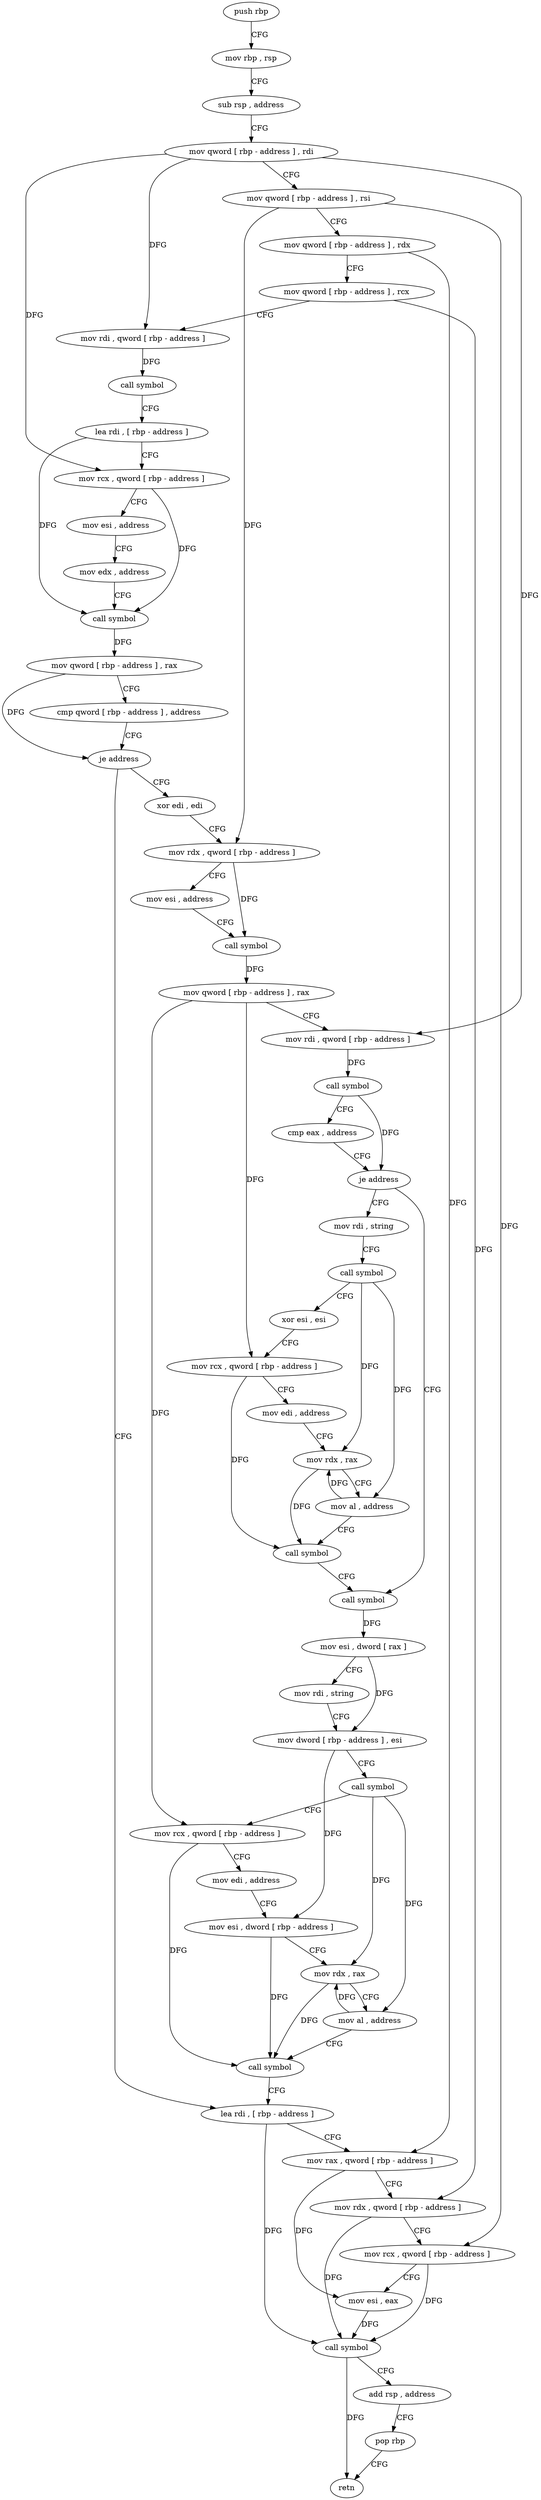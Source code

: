 digraph "func" {
"4217264" [label = "push rbp" ]
"4217265" [label = "mov rbp , rsp" ]
"4217268" [label = "sub rsp , address" ]
"4217272" [label = "mov qword [ rbp - address ] , rdi" ]
"4217276" [label = "mov qword [ rbp - address ] , rsi" ]
"4217280" [label = "mov qword [ rbp - address ] , rdx" ]
"4217284" [label = "mov qword [ rbp - address ] , rcx" ]
"4217288" [label = "mov rdi , qword [ rbp - address ]" ]
"4217292" [label = "call symbol" ]
"4217297" [label = "lea rdi , [ rbp - address ]" ]
"4217301" [label = "mov rcx , qword [ rbp - address ]" ]
"4217305" [label = "mov esi , address" ]
"4217310" [label = "mov edx , address" ]
"4217315" [label = "call symbol" ]
"4217320" [label = "mov qword [ rbp - address ] , rax" ]
"4217324" [label = "cmp qword [ rbp - address ] , address" ]
"4217329" [label = "je address" ]
"4217456" [label = "lea rdi , [ rbp - address ]" ]
"4217335" [label = "xor edi , edi" ]
"4217460" [label = "mov rax , qword [ rbp - address ]" ]
"4217464" [label = "mov rdx , qword [ rbp - address ]" ]
"4217468" [label = "mov rcx , qword [ rbp - address ]" ]
"4217472" [label = "mov esi , eax" ]
"4217474" [label = "call symbol" ]
"4217479" [label = "add rsp , address" ]
"4217483" [label = "pop rbp" ]
"4217484" [label = "retn" ]
"4217337" [label = "mov rdx , qword [ rbp - address ]" ]
"4217341" [label = "mov esi , address" ]
"4217346" [label = "call symbol" ]
"4217351" [label = "mov qword [ rbp - address ] , rax" ]
"4217355" [label = "mov rdi , qword [ rbp - address ]" ]
"4217359" [label = "call symbol" ]
"4217364" [label = "cmp eax , address" ]
"4217367" [label = "je address" ]
"4217409" [label = "call symbol" ]
"4217373" [label = "mov rdi , string" ]
"4217414" [label = "mov esi , dword [ rax ]" ]
"4217416" [label = "mov rdi , string" ]
"4217426" [label = "mov dword [ rbp - address ] , esi" ]
"4217429" [label = "call symbol" ]
"4217434" [label = "mov rcx , qword [ rbp - address ]" ]
"4217438" [label = "mov edi , address" ]
"4217443" [label = "mov esi , dword [ rbp - address ]" ]
"4217446" [label = "mov rdx , rax" ]
"4217449" [label = "mov al , address" ]
"4217451" [label = "call symbol" ]
"4217383" [label = "call symbol" ]
"4217388" [label = "xor esi , esi" ]
"4217390" [label = "mov rcx , qword [ rbp - address ]" ]
"4217394" [label = "mov edi , address" ]
"4217399" [label = "mov rdx , rax" ]
"4217402" [label = "mov al , address" ]
"4217404" [label = "call symbol" ]
"4217264" -> "4217265" [ label = "CFG" ]
"4217265" -> "4217268" [ label = "CFG" ]
"4217268" -> "4217272" [ label = "CFG" ]
"4217272" -> "4217276" [ label = "CFG" ]
"4217272" -> "4217288" [ label = "DFG" ]
"4217272" -> "4217301" [ label = "DFG" ]
"4217272" -> "4217355" [ label = "DFG" ]
"4217276" -> "4217280" [ label = "CFG" ]
"4217276" -> "4217468" [ label = "DFG" ]
"4217276" -> "4217337" [ label = "DFG" ]
"4217280" -> "4217284" [ label = "CFG" ]
"4217280" -> "4217460" [ label = "DFG" ]
"4217284" -> "4217288" [ label = "CFG" ]
"4217284" -> "4217464" [ label = "DFG" ]
"4217288" -> "4217292" [ label = "DFG" ]
"4217292" -> "4217297" [ label = "CFG" ]
"4217297" -> "4217301" [ label = "CFG" ]
"4217297" -> "4217315" [ label = "DFG" ]
"4217301" -> "4217305" [ label = "CFG" ]
"4217301" -> "4217315" [ label = "DFG" ]
"4217305" -> "4217310" [ label = "CFG" ]
"4217310" -> "4217315" [ label = "CFG" ]
"4217315" -> "4217320" [ label = "DFG" ]
"4217320" -> "4217324" [ label = "CFG" ]
"4217320" -> "4217329" [ label = "DFG" ]
"4217324" -> "4217329" [ label = "CFG" ]
"4217329" -> "4217456" [ label = "CFG" ]
"4217329" -> "4217335" [ label = "CFG" ]
"4217456" -> "4217460" [ label = "CFG" ]
"4217456" -> "4217474" [ label = "DFG" ]
"4217335" -> "4217337" [ label = "CFG" ]
"4217460" -> "4217464" [ label = "CFG" ]
"4217460" -> "4217472" [ label = "DFG" ]
"4217464" -> "4217468" [ label = "CFG" ]
"4217464" -> "4217474" [ label = "DFG" ]
"4217468" -> "4217472" [ label = "CFG" ]
"4217468" -> "4217474" [ label = "DFG" ]
"4217472" -> "4217474" [ label = "DFG" ]
"4217474" -> "4217479" [ label = "CFG" ]
"4217474" -> "4217484" [ label = "DFG" ]
"4217479" -> "4217483" [ label = "CFG" ]
"4217483" -> "4217484" [ label = "CFG" ]
"4217337" -> "4217341" [ label = "CFG" ]
"4217337" -> "4217346" [ label = "DFG" ]
"4217341" -> "4217346" [ label = "CFG" ]
"4217346" -> "4217351" [ label = "DFG" ]
"4217351" -> "4217355" [ label = "CFG" ]
"4217351" -> "4217434" [ label = "DFG" ]
"4217351" -> "4217390" [ label = "DFG" ]
"4217355" -> "4217359" [ label = "DFG" ]
"4217359" -> "4217364" [ label = "CFG" ]
"4217359" -> "4217367" [ label = "DFG" ]
"4217364" -> "4217367" [ label = "CFG" ]
"4217367" -> "4217409" [ label = "CFG" ]
"4217367" -> "4217373" [ label = "CFG" ]
"4217409" -> "4217414" [ label = "DFG" ]
"4217373" -> "4217383" [ label = "CFG" ]
"4217414" -> "4217416" [ label = "CFG" ]
"4217414" -> "4217426" [ label = "DFG" ]
"4217416" -> "4217426" [ label = "CFG" ]
"4217426" -> "4217429" [ label = "CFG" ]
"4217426" -> "4217443" [ label = "DFG" ]
"4217429" -> "4217434" [ label = "CFG" ]
"4217429" -> "4217446" [ label = "DFG" ]
"4217429" -> "4217449" [ label = "DFG" ]
"4217434" -> "4217438" [ label = "CFG" ]
"4217434" -> "4217451" [ label = "DFG" ]
"4217438" -> "4217443" [ label = "CFG" ]
"4217443" -> "4217446" [ label = "CFG" ]
"4217443" -> "4217451" [ label = "DFG" ]
"4217446" -> "4217449" [ label = "CFG" ]
"4217446" -> "4217451" [ label = "DFG" ]
"4217449" -> "4217451" [ label = "CFG" ]
"4217449" -> "4217446" [ label = "DFG" ]
"4217451" -> "4217456" [ label = "CFG" ]
"4217383" -> "4217388" [ label = "CFG" ]
"4217383" -> "4217399" [ label = "DFG" ]
"4217383" -> "4217402" [ label = "DFG" ]
"4217388" -> "4217390" [ label = "CFG" ]
"4217390" -> "4217394" [ label = "CFG" ]
"4217390" -> "4217404" [ label = "DFG" ]
"4217394" -> "4217399" [ label = "CFG" ]
"4217399" -> "4217402" [ label = "CFG" ]
"4217399" -> "4217404" [ label = "DFG" ]
"4217402" -> "4217404" [ label = "CFG" ]
"4217402" -> "4217399" [ label = "DFG" ]
"4217404" -> "4217409" [ label = "CFG" ]
}
